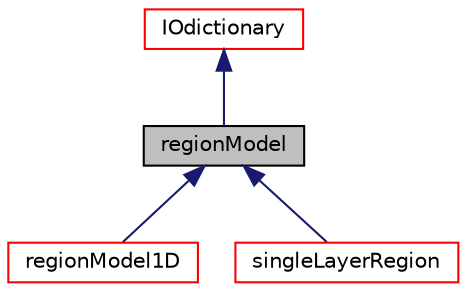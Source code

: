 digraph "regionModel"
{
  bgcolor="transparent";
  edge [fontname="Helvetica",fontsize="10",labelfontname="Helvetica",labelfontsize="10"];
  node [fontname="Helvetica",fontsize="10",shape=record];
  Node0 [label="regionModel",height=0.2,width=0.4,color="black", fillcolor="grey75", style="filled", fontcolor="black"];
  Node1 -> Node0 [dir="back",color="midnightblue",fontsize="10",style="solid",fontname="Helvetica"];
  Node1 [label="IOdictionary",height=0.2,width=0.4,color="red",URL="$a27265.html",tooltip="IOdictionary is derived from dictionary and IOobject to give the dictionary automatic IO functionalit..."];
  Node0 -> Node9 [dir="back",color="midnightblue",fontsize="10",style="solid",fontname="Helvetica"];
  Node9 [label="regionModel1D",height=0.2,width=0.4,color="red",URL="$a30077.html"];
  Node0 -> Node16 [dir="back",color="midnightblue",fontsize="10",style="solid",fontname="Helvetica"];
  Node16 [label="singleLayerRegion",height=0.2,width=0.4,color="red",URL="$a30093.html"];
}
